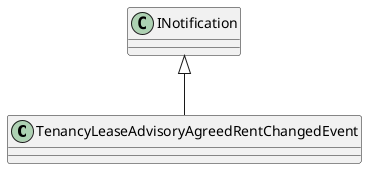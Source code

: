 @startuml
class TenancyLeaseAdvisoryAgreedRentChangedEvent {
}
INotification <|-- TenancyLeaseAdvisoryAgreedRentChangedEvent
@enduml
